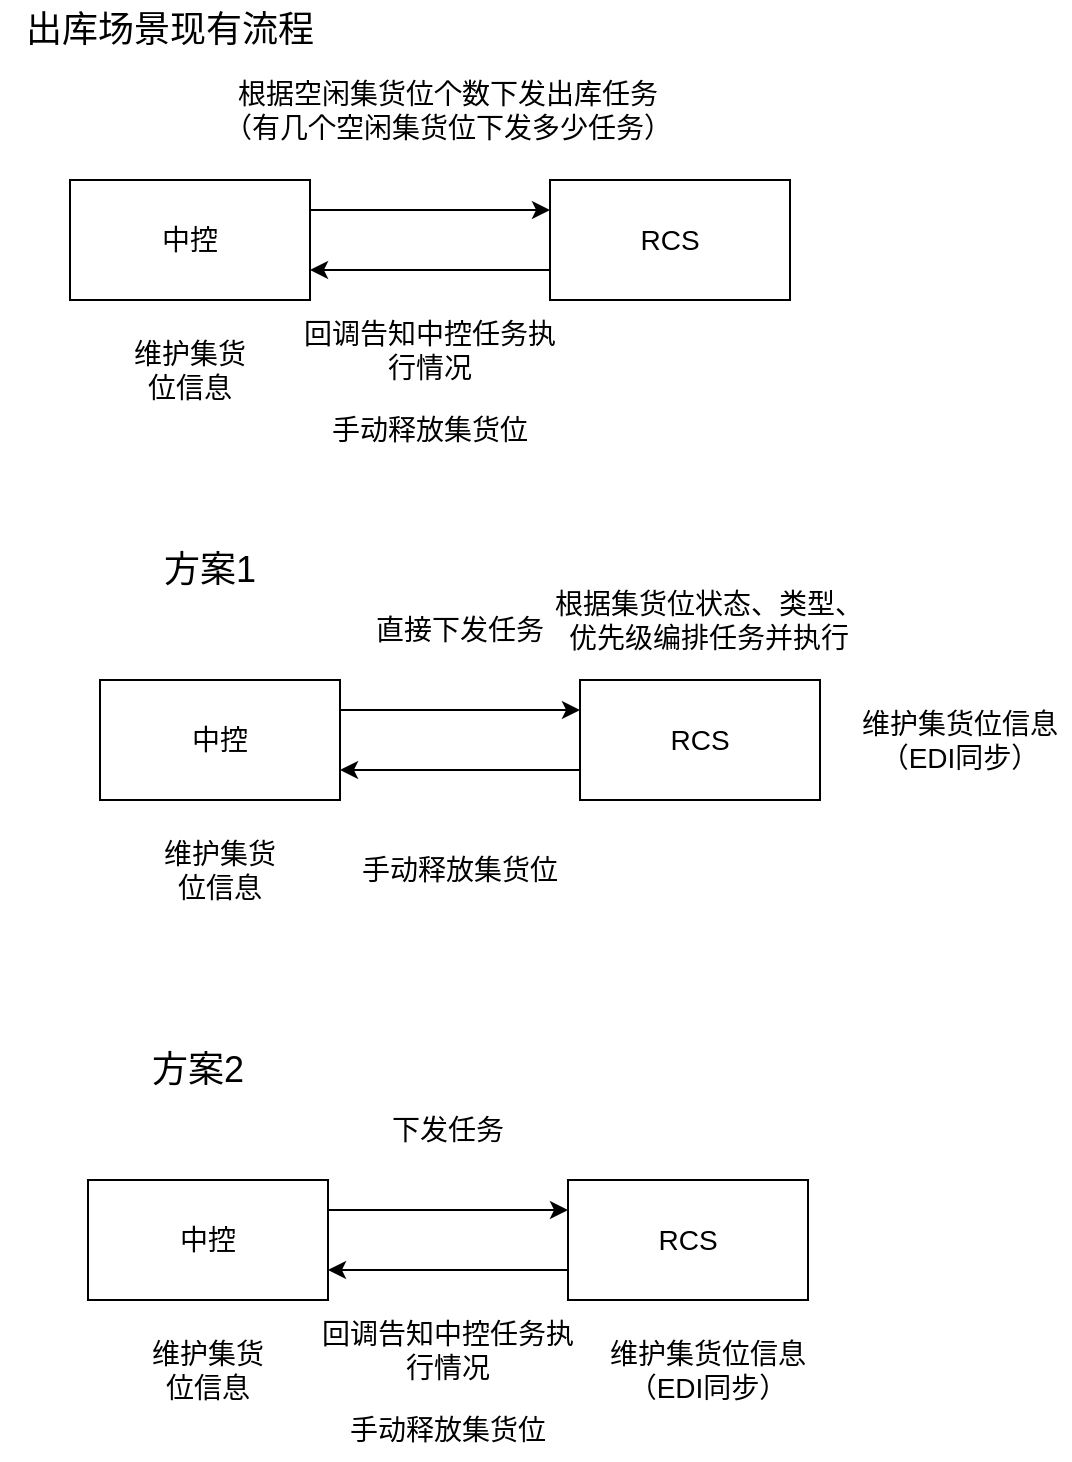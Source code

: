 <mxfile version="17.1.2" type="github">
  <diagram id="IXUXQ47109v5t7RaDtWv" name="Page-1">
    <mxGraphModel dx="569" dy="318" grid="1" gridSize="10" guides="1" tooltips="1" connect="1" arrows="1" fold="1" page="1" pageScale="1" pageWidth="827" pageHeight="1169" math="0" shadow="0">
      <root>
        <mxCell id="0" />
        <mxCell id="1" parent="0" />
        <mxCell id="aahQz9y34NVaybQY-kEW-4" style="edgeStyle=orthogonalEdgeStyle;rounded=0;orthogonalLoop=1;jettySize=auto;html=1;exitX=1;exitY=0.25;exitDx=0;exitDy=0;entryX=0;entryY=0.25;entryDx=0;entryDy=0;fontSize=14;" edge="1" parent="1" source="aahQz9y34NVaybQY-kEW-1" target="aahQz9y34NVaybQY-kEW-3">
          <mxGeometry relative="1" as="geometry" />
        </mxCell>
        <mxCell id="aahQz9y34NVaybQY-kEW-1" value="中控" style="rounded=0;whiteSpace=wrap;html=1;fontSize=14;" vertex="1" parent="1">
          <mxGeometry x="40" y="200" width="120" height="60" as="geometry" />
        </mxCell>
        <mxCell id="aahQz9y34NVaybQY-kEW-2" value="&lt;font style=&quot;font-size: 18px&quot;&gt;出库场景现有流程&lt;/font&gt;" style="text;html=1;strokeColor=none;fillColor=none;align=center;verticalAlign=middle;whiteSpace=wrap;rounded=0;" vertex="1" parent="1">
          <mxGeometry x="5" y="110" width="170" height="30" as="geometry" />
        </mxCell>
        <mxCell id="aahQz9y34NVaybQY-kEW-7" style="edgeStyle=orthogonalEdgeStyle;rounded=0;orthogonalLoop=1;jettySize=auto;html=1;exitX=0;exitY=0.75;exitDx=0;exitDy=0;entryX=1;entryY=0.75;entryDx=0;entryDy=0;fontSize=14;" edge="1" parent="1" source="aahQz9y34NVaybQY-kEW-3" target="aahQz9y34NVaybQY-kEW-1">
          <mxGeometry relative="1" as="geometry" />
        </mxCell>
        <mxCell id="aahQz9y34NVaybQY-kEW-3" value="RCS" style="rounded=0;whiteSpace=wrap;html=1;fontSize=14;" vertex="1" parent="1">
          <mxGeometry x="280" y="200" width="120" height="60" as="geometry" />
        </mxCell>
        <mxCell id="aahQz9y34NVaybQY-kEW-5" value="维护集货位信息" style="text;html=1;strokeColor=none;fillColor=none;align=center;verticalAlign=middle;whiteSpace=wrap;rounded=0;fontSize=14;" vertex="1" parent="1">
          <mxGeometry x="70" y="280" width="60" height="30" as="geometry" />
        </mxCell>
        <mxCell id="aahQz9y34NVaybQY-kEW-6" value="根据空闲集货位个数下发出库任务（有几个空闲集货位下发多少任务）" style="text;html=1;strokeColor=none;fillColor=none;align=center;verticalAlign=middle;whiteSpace=wrap;rounded=0;fontSize=14;" vertex="1" parent="1">
          <mxGeometry x="114" y="150" width="230" height="30" as="geometry" />
        </mxCell>
        <mxCell id="aahQz9y34NVaybQY-kEW-8" value="回调告知中控任务执行情况" style="text;html=1;strokeColor=none;fillColor=none;align=center;verticalAlign=middle;whiteSpace=wrap;rounded=0;fontSize=14;" vertex="1" parent="1">
          <mxGeometry x="150" y="270" width="140" height="30" as="geometry" />
        </mxCell>
        <mxCell id="aahQz9y34NVaybQY-kEW-9" value="手动释放集货位" style="text;html=1;strokeColor=none;fillColor=none;align=center;verticalAlign=middle;whiteSpace=wrap;rounded=0;fontSize=14;" vertex="1" parent="1">
          <mxGeometry x="150" y="310" width="140" height="30" as="geometry" />
        </mxCell>
        <mxCell id="aahQz9y34NVaybQY-kEW-10" style="edgeStyle=orthogonalEdgeStyle;rounded=0;orthogonalLoop=1;jettySize=auto;html=1;exitX=1;exitY=0.25;exitDx=0;exitDy=0;entryX=0;entryY=0.25;entryDx=0;entryDy=0;fontSize=14;" edge="1" parent="1" source="aahQz9y34NVaybQY-kEW-11" target="aahQz9y34NVaybQY-kEW-14">
          <mxGeometry relative="1" as="geometry" />
        </mxCell>
        <mxCell id="aahQz9y34NVaybQY-kEW-11" value="中控" style="rounded=0;whiteSpace=wrap;html=1;fontSize=14;" vertex="1" parent="1">
          <mxGeometry x="55" y="450" width="120" height="60" as="geometry" />
        </mxCell>
        <mxCell id="aahQz9y34NVaybQY-kEW-12" value="&lt;font style=&quot;font-size: 18px&quot;&gt;方案1&lt;/font&gt;" style="text;html=1;strokeColor=none;fillColor=none;align=center;verticalAlign=middle;whiteSpace=wrap;rounded=0;" vertex="1" parent="1">
          <mxGeometry x="25" y="380" width="170" height="30" as="geometry" />
        </mxCell>
        <mxCell id="aahQz9y34NVaybQY-kEW-13" style="edgeStyle=orthogonalEdgeStyle;rounded=0;orthogonalLoop=1;jettySize=auto;html=1;exitX=0;exitY=0.75;exitDx=0;exitDy=0;entryX=1;entryY=0.75;entryDx=0;entryDy=0;fontSize=14;" edge="1" parent="1" source="aahQz9y34NVaybQY-kEW-14" target="aahQz9y34NVaybQY-kEW-11">
          <mxGeometry relative="1" as="geometry" />
        </mxCell>
        <mxCell id="aahQz9y34NVaybQY-kEW-14" value="RCS" style="rounded=0;whiteSpace=wrap;html=1;fontSize=14;" vertex="1" parent="1">
          <mxGeometry x="295" y="450" width="120" height="60" as="geometry" />
        </mxCell>
        <mxCell id="aahQz9y34NVaybQY-kEW-15" value="维护集货位信息" style="text;html=1;strokeColor=none;fillColor=none;align=center;verticalAlign=middle;whiteSpace=wrap;rounded=0;fontSize=14;" vertex="1" parent="1">
          <mxGeometry x="85" y="530" width="60" height="30" as="geometry" />
        </mxCell>
        <mxCell id="aahQz9y34NVaybQY-kEW-16" value="直接下发任务" style="text;html=1;strokeColor=none;fillColor=none;align=center;verticalAlign=middle;whiteSpace=wrap;rounded=0;fontSize=14;" vertex="1" parent="1">
          <mxGeometry x="165" y="410" width="140" height="30" as="geometry" />
        </mxCell>
        <mxCell id="aahQz9y34NVaybQY-kEW-17" value="根据集货位状态、类型、优先级编排任务并执行" style="text;html=1;strokeColor=none;fillColor=none;align=center;verticalAlign=middle;whiteSpace=wrap;rounded=0;fontSize=14;" vertex="1" parent="1">
          <mxGeometry x="280" y="390" width="159" height="60" as="geometry" />
        </mxCell>
        <mxCell id="aahQz9y34NVaybQY-kEW-18" value="手动释放集货位" style="text;html=1;strokeColor=none;fillColor=none;align=center;verticalAlign=middle;whiteSpace=wrap;rounded=0;fontSize=14;" vertex="1" parent="1">
          <mxGeometry x="165" y="530" width="140" height="30" as="geometry" />
        </mxCell>
        <mxCell id="aahQz9y34NVaybQY-kEW-19" value="维护集货位信息&lt;br&gt;（EDI同步）" style="text;html=1;strokeColor=none;fillColor=none;align=center;verticalAlign=middle;whiteSpace=wrap;rounded=0;fontSize=14;" vertex="1" parent="1">
          <mxGeometry x="430" y="465" width="110" height="30" as="geometry" />
        </mxCell>
        <mxCell id="aahQz9y34NVaybQY-kEW-20" style="edgeStyle=orthogonalEdgeStyle;rounded=0;orthogonalLoop=1;jettySize=auto;html=1;exitX=1;exitY=0.25;exitDx=0;exitDy=0;entryX=0;entryY=0.25;entryDx=0;entryDy=0;fontSize=14;" edge="1" parent="1" source="aahQz9y34NVaybQY-kEW-21" target="aahQz9y34NVaybQY-kEW-24">
          <mxGeometry relative="1" as="geometry" />
        </mxCell>
        <mxCell id="aahQz9y34NVaybQY-kEW-21" value="中控" style="rounded=0;whiteSpace=wrap;html=1;fontSize=14;" vertex="1" parent="1">
          <mxGeometry x="49" y="700" width="120" height="60" as="geometry" />
        </mxCell>
        <mxCell id="aahQz9y34NVaybQY-kEW-22" value="&lt;font style=&quot;font-size: 18px&quot;&gt;方案2&lt;/font&gt;" style="text;html=1;strokeColor=none;fillColor=none;align=center;verticalAlign=middle;whiteSpace=wrap;rounded=0;" vertex="1" parent="1">
          <mxGeometry x="19" y="630" width="170" height="30" as="geometry" />
        </mxCell>
        <mxCell id="aahQz9y34NVaybQY-kEW-23" style="edgeStyle=orthogonalEdgeStyle;rounded=0;orthogonalLoop=1;jettySize=auto;html=1;exitX=0;exitY=0.75;exitDx=0;exitDy=0;entryX=1;entryY=0.75;entryDx=0;entryDy=0;fontSize=14;" edge="1" parent="1" source="aahQz9y34NVaybQY-kEW-24" target="aahQz9y34NVaybQY-kEW-21">
          <mxGeometry relative="1" as="geometry" />
        </mxCell>
        <mxCell id="aahQz9y34NVaybQY-kEW-24" value="RCS" style="rounded=0;whiteSpace=wrap;html=1;fontSize=14;" vertex="1" parent="1">
          <mxGeometry x="289" y="700" width="120" height="60" as="geometry" />
        </mxCell>
        <mxCell id="aahQz9y34NVaybQY-kEW-25" value="维护集货位信息" style="text;html=1;strokeColor=none;fillColor=none;align=center;verticalAlign=middle;whiteSpace=wrap;rounded=0;fontSize=14;" vertex="1" parent="1">
          <mxGeometry x="79" y="780" width="60" height="30" as="geometry" />
        </mxCell>
        <mxCell id="aahQz9y34NVaybQY-kEW-26" value="下发任务" style="text;html=1;strokeColor=none;fillColor=none;align=center;verticalAlign=middle;whiteSpace=wrap;rounded=0;fontSize=14;" vertex="1" parent="1">
          <mxGeometry x="159" y="660" width="140" height="30" as="geometry" />
        </mxCell>
        <mxCell id="aahQz9y34NVaybQY-kEW-27" value="回调告知中控任务执行情况" style="text;html=1;strokeColor=none;fillColor=none;align=center;verticalAlign=middle;whiteSpace=wrap;rounded=0;fontSize=14;" vertex="1" parent="1">
          <mxGeometry x="159" y="770" width="140" height="30" as="geometry" />
        </mxCell>
        <mxCell id="aahQz9y34NVaybQY-kEW-28" value="手动释放集货位" style="text;html=1;strokeColor=none;fillColor=none;align=center;verticalAlign=middle;whiteSpace=wrap;rounded=0;fontSize=14;" vertex="1" parent="1">
          <mxGeometry x="159" y="810" width="140" height="30" as="geometry" />
        </mxCell>
        <mxCell id="aahQz9y34NVaybQY-kEW-29" value="维护集货位信息&lt;br&gt;（EDI同步）" style="text;html=1;strokeColor=none;fillColor=none;align=center;verticalAlign=middle;whiteSpace=wrap;rounded=0;fontSize=14;" vertex="1" parent="1">
          <mxGeometry x="304" y="780" width="110" height="30" as="geometry" />
        </mxCell>
      </root>
    </mxGraphModel>
  </diagram>
</mxfile>
